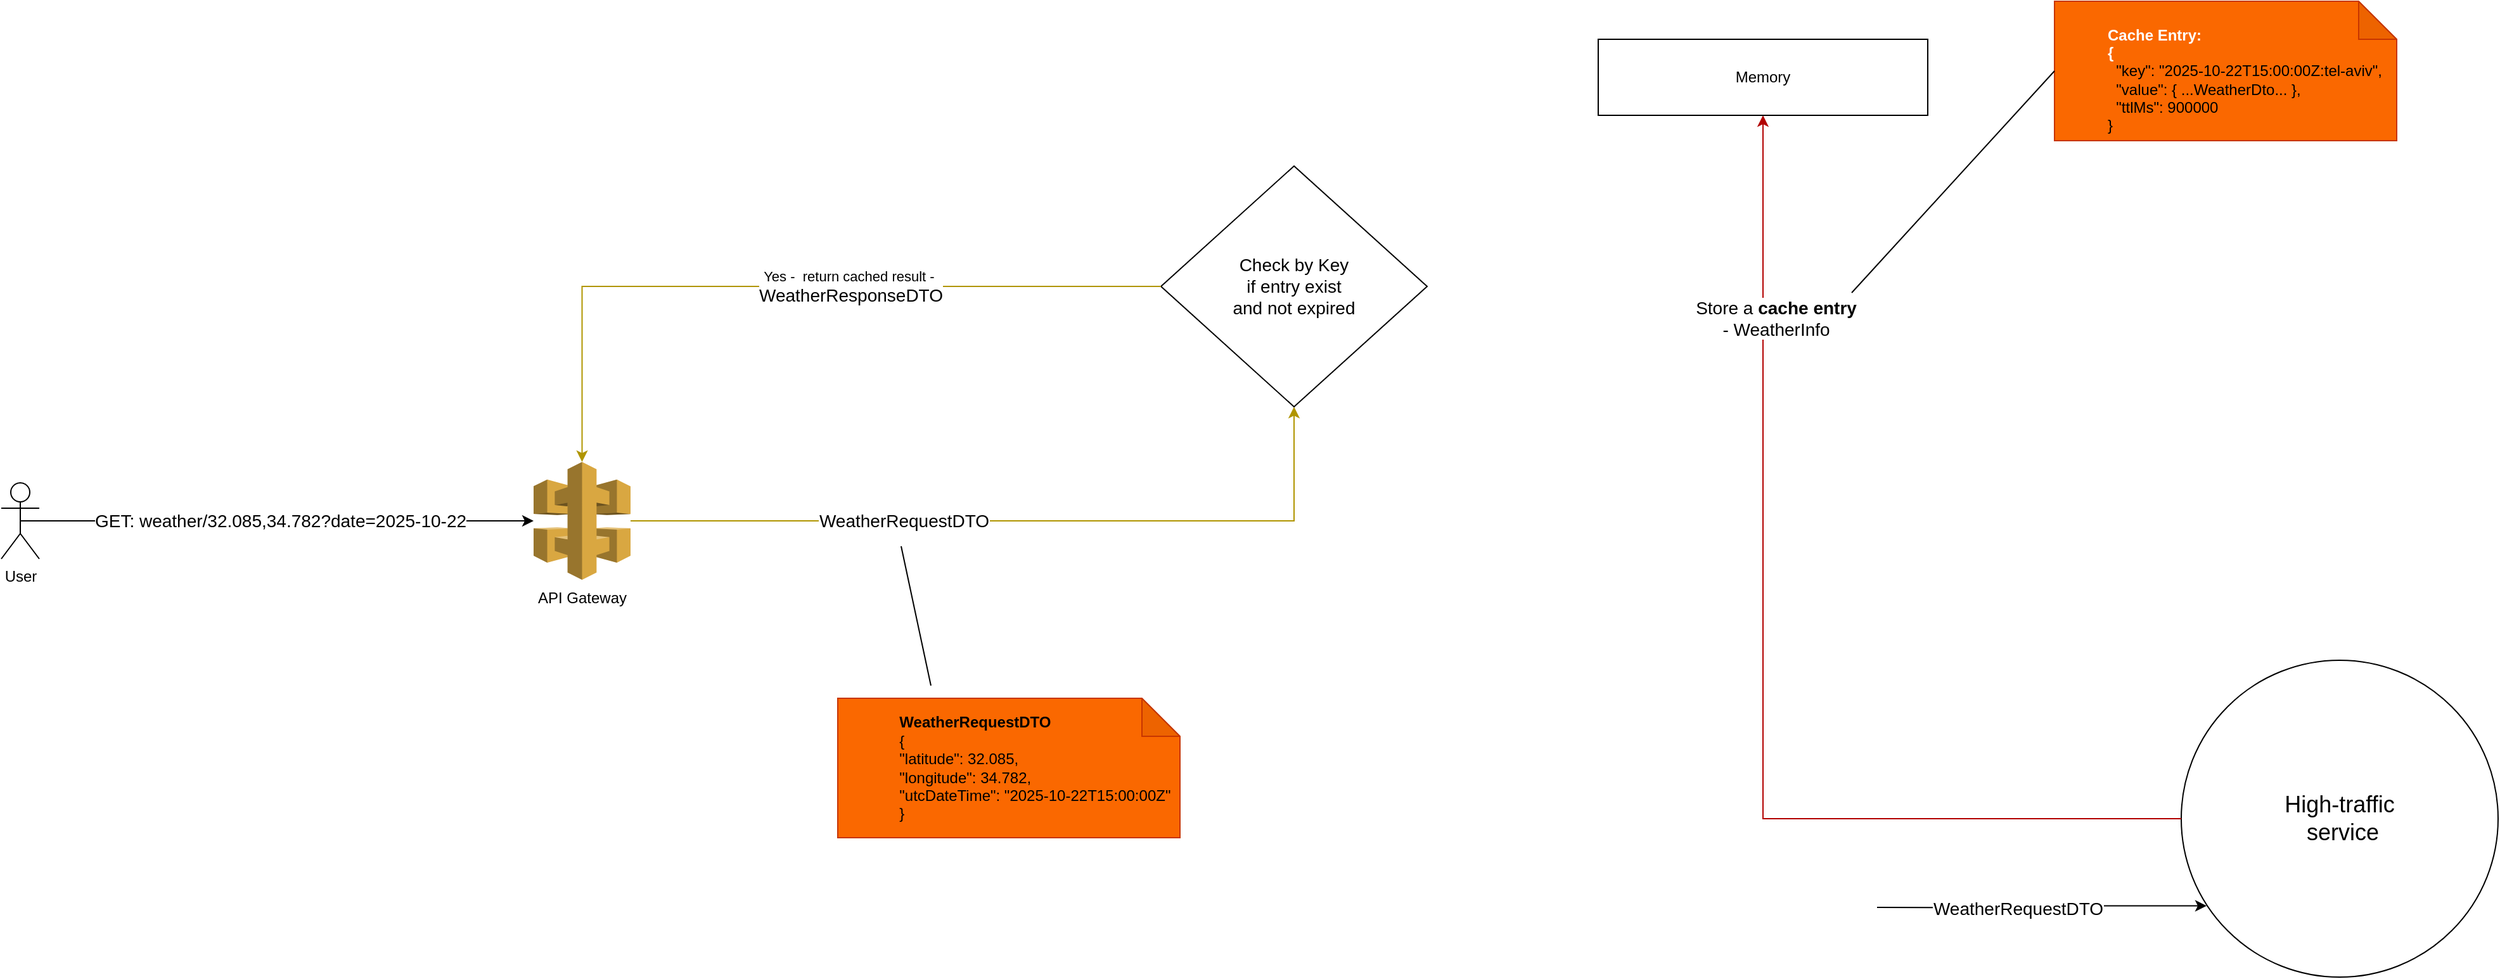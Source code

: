 <mxfile version="28.1.0">
  <diagram name="Page-1" id="XEiT1kLDCRGGdZglAhm5">
    <mxGraphModel dx="2090" dy="1753" grid="1" gridSize="10" guides="1" tooltips="1" connect="1" arrows="1" fold="1" page="1" pageScale="1" pageWidth="850" pageHeight="1100" math="0" shadow="0">
      <root>
        <mxCell id="0" />
        <mxCell id="1" parent="0" />
        <mxCell id="TR1ucW1oZCcEAV0Sezo2-6" style="edgeStyle=orthogonalEdgeStyle;rounded=0;orthogonalLoop=1;jettySize=auto;html=1;exitX=0.5;exitY=0.5;exitDx=0;exitDy=0;exitPerimeter=0;" edge="1" parent="1" source="TR1ucW1oZCcEAV0Sezo2-1" target="TR1ucW1oZCcEAV0Sezo2-39">
          <mxGeometry relative="1" as="geometry" />
        </mxCell>
        <mxCell id="TR1ucW1oZCcEAV0Sezo2-8" value="&lt;font style=&quot;font-size: 14px;&quot;&gt;GET: weather/32.085,34.782?date=2025-10-22&lt;/font&gt;" style="edgeLabel;html=1;align=center;verticalAlign=middle;resizable=0;points=[];" vertex="1" connectable="0" parent="TR1ucW1oZCcEAV0Sezo2-6">
          <mxGeometry x="-0.35" relative="1" as="geometry">
            <mxPoint x="73" as="offset" />
          </mxGeometry>
        </mxCell>
        <mxCell id="TR1ucW1oZCcEAV0Sezo2-1" value="User" style="shape=umlActor;verticalLabelPosition=bottom;verticalAlign=top;html=1;outlineConnect=0;" vertex="1" parent="1">
          <mxGeometry x="-290" y="-100" width="30" height="60" as="geometry" />
        </mxCell>
        <mxCell id="TR1ucW1oZCcEAV0Sezo2-2" value="&lt;font style=&quot;font-size: 18px;&quot;&gt;High-traffic&lt;br&gt;&amp;nbsp;service&lt;/font&gt;" style="ellipse;whiteSpace=wrap;html=1;" vertex="1" parent="1">
          <mxGeometry x="1430" y="40" width="250" height="250" as="geometry" />
        </mxCell>
        <mxCell id="TR1ucW1oZCcEAV0Sezo2-13" style="edgeStyle=orthogonalEdgeStyle;rounded=0;orthogonalLoop=1;jettySize=auto;html=1;entryX=0.08;entryY=0.775;entryDx=0;entryDy=0;entryPerimeter=0;" edge="1" parent="1" target="TR1ucW1oZCcEAV0Sezo2-2">
          <mxGeometry relative="1" as="geometry">
            <mxPoint x="1190.0" y="235" as="sourcePoint" />
          </mxGeometry>
        </mxCell>
        <mxCell id="TR1ucW1oZCcEAV0Sezo2-21" value="&lt;span style=&quot;font-size: 14px;&quot;&gt;WeatherRequestDTO&lt;/span&gt;" style="edgeLabel;html=1;align=center;verticalAlign=middle;resizable=0;points=[];" vertex="1" connectable="0" parent="TR1ucW1oZCcEAV0Sezo2-13">
          <mxGeometry x="-0.436" y="3" relative="1" as="geometry">
            <mxPoint x="37" y="3" as="offset" />
          </mxGeometry>
        </mxCell>
        <mxCell id="TR1ucW1oZCcEAV0Sezo2-20" style="edgeStyle=orthogonalEdgeStyle;rounded=0;orthogonalLoop=1;jettySize=auto;html=1;fillColor=#e51400;strokeColor=#B20000;entryX=0.5;entryY=1;entryDx=0;entryDy=0;" edge="1" parent="1" source="TR1ucW1oZCcEAV0Sezo2-2" target="TR1ucW1oZCcEAV0Sezo2-32">
          <mxGeometry relative="1" as="geometry">
            <mxPoint x="1100.0" y="-50" as="targetPoint" />
          </mxGeometry>
        </mxCell>
        <mxCell id="TR1ucW1oZCcEAV0Sezo2-22" value="&lt;span style=&quot;font-size: 14px;&quot;&gt;Store a &lt;b&gt;cache entry &lt;/b&gt;&lt;br&gt;-&amp;nbsp;&lt;/span&gt;&lt;span style=&quot;font-size: 14px;&quot;&gt;WeatherInfo&lt;/span&gt;" style="edgeLabel;html=1;align=center;verticalAlign=middle;resizable=0;points=[];" vertex="1" connectable="0" parent="TR1ucW1oZCcEAV0Sezo2-20">
          <mxGeometry x="0.547" y="-4" relative="1" as="geometry">
            <mxPoint x="6" y="-41" as="offset" />
          </mxGeometry>
        </mxCell>
        <mxCell id="TR1ucW1oZCcEAV0Sezo2-32" value="Memory" style="rounded=0;whiteSpace=wrap;html=1;" vertex="1" parent="1">
          <mxGeometry x="970" y="-450" width="260" height="60" as="geometry" />
        </mxCell>
        <mxCell id="TR1ucW1oZCcEAV0Sezo2-42" style="edgeStyle=orthogonalEdgeStyle;rounded=0;orthogonalLoop=1;jettySize=auto;html=1;entryX=0.5;entryY=1;entryDx=0;entryDy=0;fillColor=#e3c800;strokeColor=#B09500;" edge="1" parent="1" source="TR1ucW1oZCcEAV0Sezo2-39" target="TR1ucW1oZCcEAV0Sezo2-56">
          <mxGeometry relative="1" as="geometry">
            <mxPoint x="425" y="-70" as="targetPoint" />
          </mxGeometry>
        </mxCell>
        <mxCell id="TR1ucW1oZCcEAV0Sezo2-43" value="&lt;span style=&quot;font-size: 14px;&quot;&gt;WeatherRequestDTO&lt;/span&gt;" style="edgeLabel;html=1;align=center;verticalAlign=middle;resizable=0;points=[];" vertex="1" connectable="0" parent="TR1ucW1oZCcEAV0Sezo2-42">
          <mxGeometry x="-0.46" y="1" relative="1" as="geometry">
            <mxPoint x="50" y="1" as="offset" />
          </mxGeometry>
        </mxCell>
        <mxCell id="TR1ucW1oZCcEAV0Sezo2-39" value="&lt;span style=&quot;text-wrap-mode: wrap;&quot;&gt;API Gateway&lt;/span&gt;" style="outlineConnect=0;dashed=0;verticalLabelPosition=bottom;verticalAlign=top;align=center;html=1;shape=mxgraph.aws3.api_gateway;fillColor=#D9A741;gradientColor=none;" vertex="1" parent="1">
          <mxGeometry x="130" y="-116.5" width="76.5" height="93" as="geometry" />
        </mxCell>
        <mxCell id="TR1ucW1oZCcEAV0Sezo2-48" value="&lt;blockquote style=&quot;margin: 0 0 0 40px; border: none; padding: 0px;&quot;&gt;&lt;div&gt;&amp;nbsp;&amp;nbsp;&lt;/div&gt;&lt;b style=&quot;text-align: center; text-wrap-mode: nowrap;&quot;&gt;&lt;font style=&quot;color: light-dark(rgb(255, 255, 255), rgb(255, 255, 255));&quot;&gt;Cache Entry:&lt;br&gt;{&lt;br&gt;&lt;/font&gt;&lt;/b&gt;&lt;div&gt;&amp;nbsp; &quot;key&quot;: &quot;2025-10-22T15:00:00Z:tel-aviv&quot;,&lt;/div&gt;&lt;div&gt;&amp;nbsp; &quot;value&quot;: { ...WeatherDto... },&lt;/div&gt;&lt;div&gt;&amp;nbsp; &quot;ttlMs&quot;: 900000&lt;br&gt;}&lt;/div&gt;&lt;/blockquote&gt;" style="shape=note;whiteSpace=wrap;html=1;backgroundOutline=1;darkOpacity=0.05;fillColor=#fa6800;strokeColor=#C73500;fontColor=#000000;align=left;" vertex="1" parent="1">
          <mxGeometry x="1330" y="-480" width="270" height="110" as="geometry" />
        </mxCell>
        <mxCell id="TR1ucW1oZCcEAV0Sezo2-50" value="" style="endArrow=none;html=1;rounded=0;entryX=0;entryY=0.5;entryDx=0;entryDy=0;entryPerimeter=0;" edge="1" parent="1" target="TR1ucW1oZCcEAV0Sezo2-48">
          <mxGeometry width="50" height="50" relative="1" as="geometry">
            <mxPoint x="1170" y="-250" as="sourcePoint" />
            <mxPoint x="1220" y="-280" as="targetPoint" />
          </mxGeometry>
        </mxCell>
        <mxCell id="TR1ucW1oZCcEAV0Sezo2-56" value="&lt;span style=&quot;font-size: 14px;&quot;&gt;Check by Key &lt;br&gt;if entry exist &lt;br&gt;and not expired&lt;/span&gt;" style="rhombus;whiteSpace=wrap;html=1;" vertex="1" parent="1">
          <mxGeometry x="625" y="-350" width="210" height="190" as="geometry" />
        </mxCell>
        <mxCell id="TR1ucW1oZCcEAV0Sezo2-59" style="edgeStyle=orthogonalEdgeStyle;rounded=0;orthogonalLoop=1;jettySize=auto;html=1;exitX=0;exitY=0.5;exitDx=0;exitDy=0;fillColor=#e3c800;strokeColor=#B09500;" edge="1" parent="1" source="TR1ucW1oZCcEAV0Sezo2-56" target="TR1ucW1oZCcEAV0Sezo2-39">
          <mxGeometry relative="1" as="geometry">
            <mxPoint x="507.44" y="-107.76" as="targetPoint" />
          </mxGeometry>
        </mxCell>
        <mxCell id="TR1ucW1oZCcEAV0Sezo2-60" value="Yes -&amp;nbsp;&amp;nbsp;return cached result -&amp;nbsp;&lt;br&gt;&lt;span style=&quot;font-size: 14px;&quot;&gt;WeatherResponseDTO&lt;/span&gt;" style="edgeLabel;html=1;align=center;verticalAlign=middle;resizable=0;points=[];" vertex="1" connectable="0" parent="TR1ucW1oZCcEAV0Sezo2-59">
          <mxGeometry x="0.271" y="3" relative="1" as="geometry">
            <mxPoint x="133" y="-3" as="offset" />
          </mxGeometry>
        </mxCell>
        <mxCell id="TR1ucW1oZCcEAV0Sezo2-63" value="&lt;blockquote style=&quot;margin: 0 0 0 40px; border: none; padding: 0px;&quot;&gt;&lt;div&gt;&lt;font&gt;&amp;nbsp;&amp;nbsp;&lt;b style=&quot;background-color: transparent; text-wrap-mode: nowrap; text-align: center;&quot;&gt;WeatherRequestDTO&lt;/b&gt;&lt;/font&gt;&lt;/div&gt;&lt;div&gt;&lt;font&gt;&amp;nbsp;&amp;nbsp;&lt;span style=&quot;background-color: transparent;&quot;&gt;{&lt;/span&gt;&lt;br&gt;&lt;/font&gt;&lt;/div&gt;&lt;div&gt;&lt;font&gt;&amp;nbsp; &quot;latitude&quot;: 32.085,&lt;/font&gt;&lt;/div&gt;&lt;div&gt;&lt;font&gt;&amp;nbsp; &quot;longitude&quot;: 34.782,&lt;/font&gt;&lt;/div&gt;&lt;div&gt;&lt;font&gt;&amp;nbsp; &quot;utcDateTime&quot;: &quot;2025-10-22T15:00:00Z&quot;&lt;/font&gt;&lt;/div&gt;&lt;div&gt;&lt;font&gt;&amp;nbsp; }&lt;/font&gt;&lt;/div&gt;&lt;/blockquote&gt;" style="shape=note;whiteSpace=wrap;html=1;backgroundOutline=1;darkOpacity=0.05;fillColor=#fa6800;strokeColor=#C73500;fontColor=#000000;align=left;" vertex="1" parent="1">
          <mxGeometry x="370" y="70" width="270" height="110" as="geometry" />
        </mxCell>
        <mxCell id="TR1ucW1oZCcEAV0Sezo2-64" value="" style="endArrow=none;html=1;rounded=0;" edge="1" parent="1">
          <mxGeometry width="50" height="50" relative="1" as="geometry">
            <mxPoint x="443.5" y="60" as="sourcePoint" />
            <mxPoint x="420" y="-50" as="targetPoint" />
          </mxGeometry>
        </mxCell>
      </root>
    </mxGraphModel>
  </diagram>
</mxfile>
